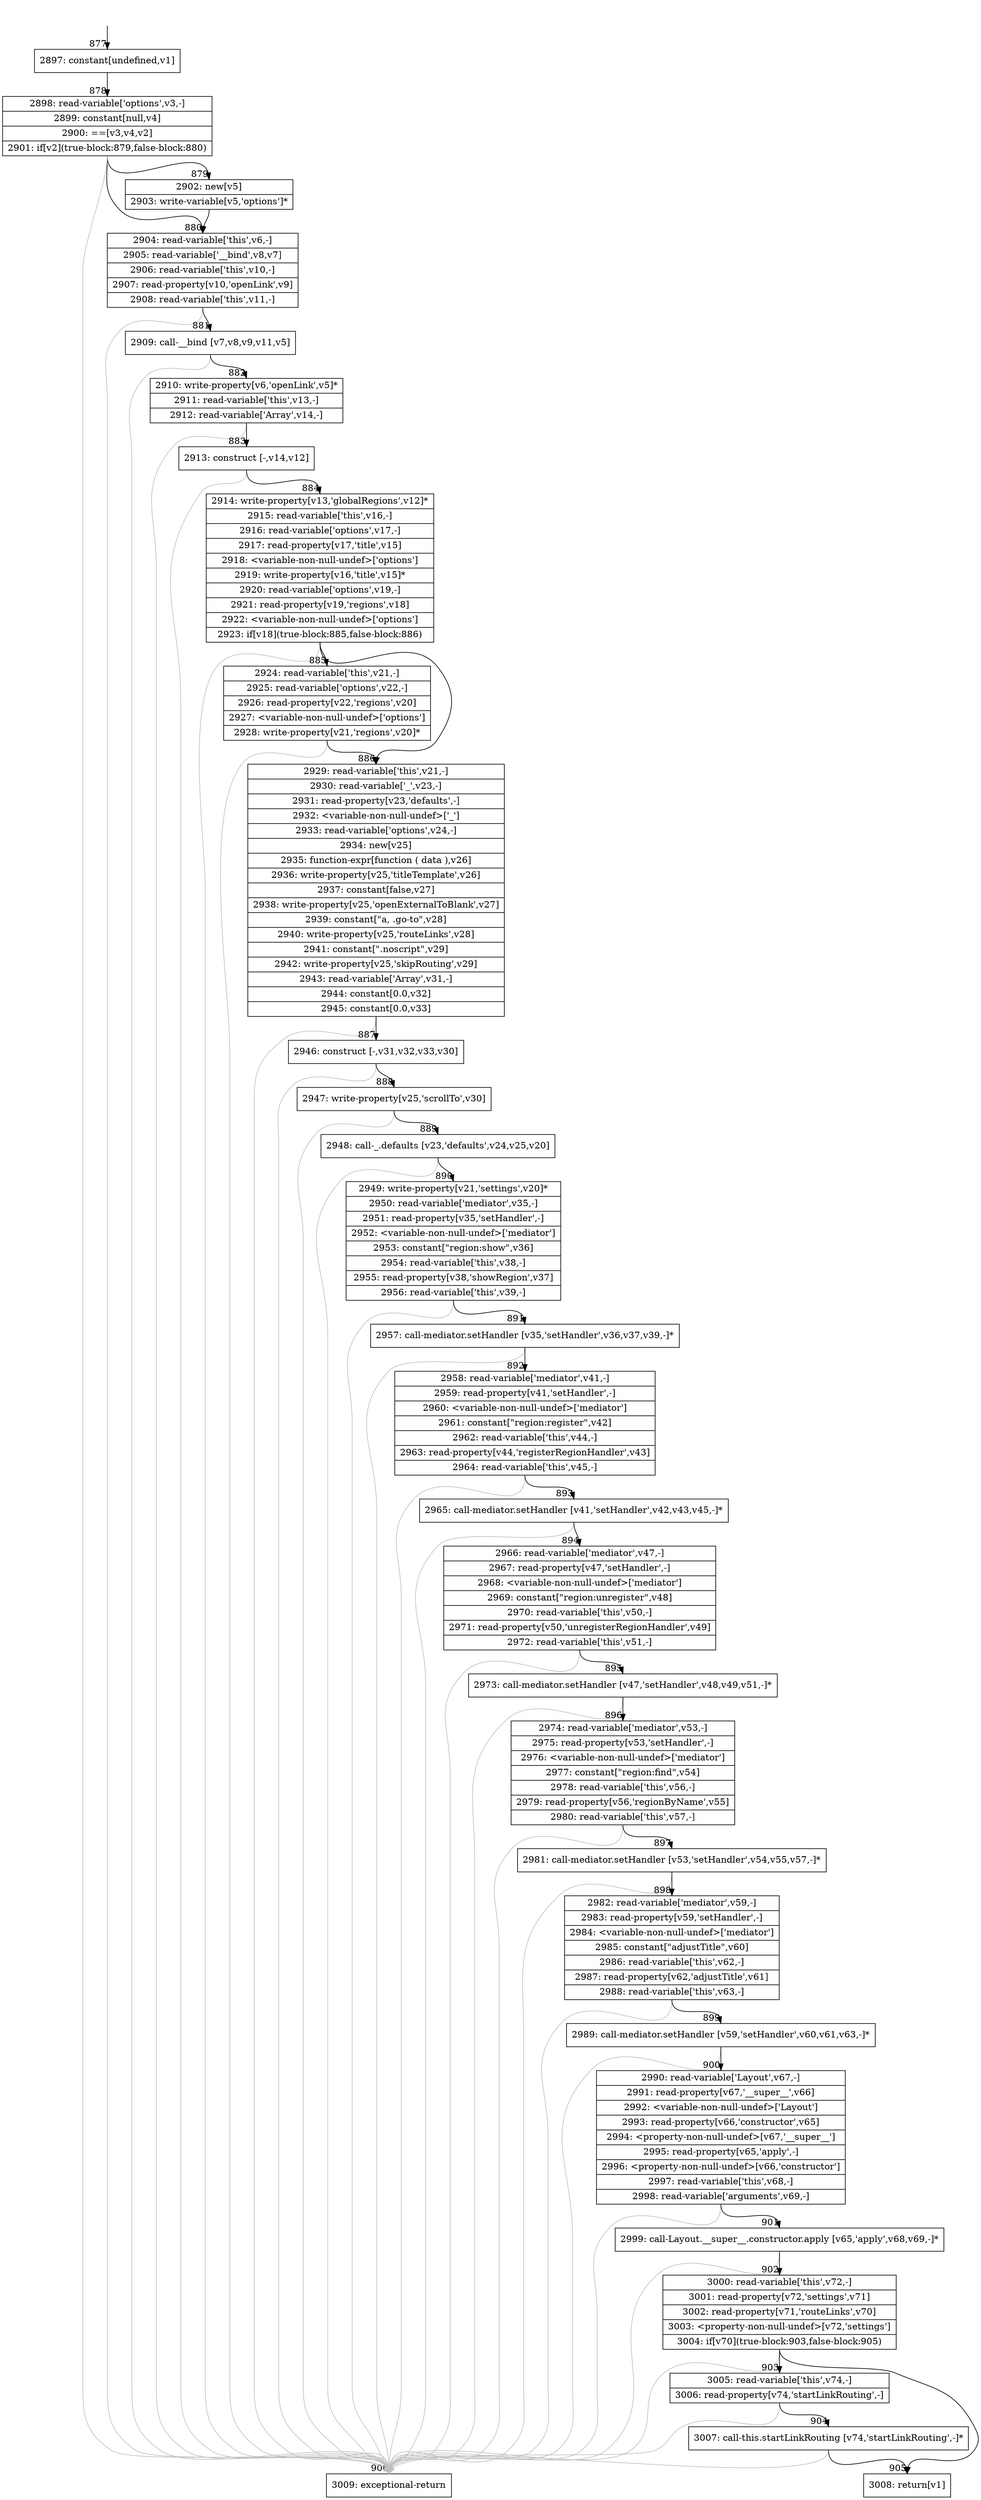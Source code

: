 digraph {
rankdir="TD"
BB_entry80[shape=none,label=""];
BB_entry80 -> BB877 [tailport=s, headport=n, headlabel="    877"]
BB877 [shape=record label="{2897: constant[undefined,v1]}" ] 
BB877 -> BB878 [tailport=s, headport=n, headlabel="      878"]
BB878 [shape=record label="{2898: read-variable['options',v3,-]|2899: constant[null,v4]|2900: ==[v3,v4,v2]|2901: if[v2](true-block:879,false-block:880)}" ] 
BB878 -> BB879 [tailport=s, headport=n, headlabel="      879"]
BB878 -> BB880 [tailport=s, headport=n, headlabel="      880"]
BB878 -> BB906 [tailport=s, headport=n, color=gray, headlabel="      906"]
BB879 [shape=record label="{2902: new[v5]|2903: write-variable[v5,'options']*}" ] 
BB879 -> BB880 [tailport=s, headport=n]
BB880 [shape=record label="{2904: read-variable['this',v6,-]|2905: read-variable['__bind',v8,v7]|2906: read-variable['this',v10,-]|2907: read-property[v10,'openLink',v9]|2908: read-variable['this',v11,-]}" ] 
BB880 -> BB881 [tailport=s, headport=n, headlabel="      881"]
BB880 -> BB906 [tailport=s, headport=n, color=gray]
BB881 [shape=record label="{2909: call-__bind [v7,v8,v9,v11,v5]}" ] 
BB881 -> BB882 [tailport=s, headport=n, headlabel="      882"]
BB881 -> BB906 [tailport=s, headport=n, color=gray]
BB882 [shape=record label="{2910: write-property[v6,'openLink',v5]*|2911: read-variable['this',v13,-]|2912: read-variable['Array',v14,-]}" ] 
BB882 -> BB883 [tailport=s, headport=n, headlabel="      883"]
BB882 -> BB906 [tailport=s, headport=n, color=gray]
BB883 [shape=record label="{2913: construct [-,v14,v12]}" ] 
BB883 -> BB884 [tailport=s, headport=n, headlabel="      884"]
BB883 -> BB906 [tailport=s, headport=n, color=gray]
BB884 [shape=record label="{2914: write-property[v13,'globalRegions',v12]*|2915: read-variable['this',v16,-]|2916: read-variable['options',v17,-]|2917: read-property[v17,'title',v15]|2918: \<variable-non-null-undef\>['options']|2919: write-property[v16,'title',v15]*|2920: read-variable['options',v19,-]|2921: read-property[v19,'regions',v18]|2922: \<variable-non-null-undef\>['options']|2923: if[v18](true-block:885,false-block:886)}" ] 
BB884 -> BB885 [tailport=s, headport=n, headlabel="      885"]
BB884 -> BB886 [tailport=s, headport=n, headlabel="      886"]
BB884 -> BB906 [tailport=s, headport=n, color=gray]
BB885 [shape=record label="{2924: read-variable['this',v21,-]|2925: read-variable['options',v22,-]|2926: read-property[v22,'regions',v20]|2927: \<variable-non-null-undef\>['options']|2928: write-property[v21,'regions',v20]*}" ] 
BB885 -> BB886 [tailport=s, headport=n]
BB885 -> BB906 [tailport=s, headport=n, color=gray]
BB886 [shape=record label="{2929: read-variable['this',v21,-]|2930: read-variable['_',v23,-]|2931: read-property[v23,'defaults',-]|2932: \<variable-non-null-undef\>['_']|2933: read-variable['options',v24,-]|2934: new[v25]|2935: function-expr[function ( data ),v26]|2936: write-property[v25,'titleTemplate',v26]|2937: constant[false,v27]|2938: write-property[v25,'openExternalToBlank',v27]|2939: constant[\"a, .go-to\",v28]|2940: write-property[v25,'routeLinks',v28]|2941: constant[\".noscript\",v29]|2942: write-property[v25,'skipRouting',v29]|2943: read-variable['Array',v31,-]|2944: constant[0.0,v32]|2945: constant[0.0,v33]}" ] 
BB886 -> BB887 [tailport=s, headport=n, headlabel="      887"]
BB886 -> BB906 [tailport=s, headport=n, color=gray]
BB887 [shape=record label="{2946: construct [-,v31,v32,v33,v30]}" ] 
BB887 -> BB888 [tailport=s, headport=n, headlabel="      888"]
BB887 -> BB906 [tailport=s, headport=n, color=gray]
BB888 [shape=record label="{2947: write-property[v25,'scrollTo',v30]}" ] 
BB888 -> BB889 [tailport=s, headport=n, headlabel="      889"]
BB888 -> BB906 [tailport=s, headport=n, color=gray]
BB889 [shape=record label="{2948: call-_.defaults [v23,'defaults',v24,v25,v20]}" ] 
BB889 -> BB890 [tailport=s, headport=n, headlabel="      890"]
BB889 -> BB906 [tailport=s, headport=n, color=gray]
BB890 [shape=record label="{2949: write-property[v21,'settings',v20]*|2950: read-variable['mediator',v35,-]|2951: read-property[v35,'setHandler',-]|2952: \<variable-non-null-undef\>['mediator']|2953: constant[\"region:show\",v36]|2954: read-variable['this',v38,-]|2955: read-property[v38,'showRegion',v37]|2956: read-variable['this',v39,-]}" ] 
BB890 -> BB891 [tailport=s, headport=n, headlabel="      891"]
BB890 -> BB906 [tailport=s, headport=n, color=gray]
BB891 [shape=record label="{2957: call-mediator.setHandler [v35,'setHandler',v36,v37,v39,-]*}" ] 
BB891 -> BB892 [tailport=s, headport=n, headlabel="      892"]
BB891 -> BB906 [tailport=s, headport=n, color=gray]
BB892 [shape=record label="{2958: read-variable['mediator',v41,-]|2959: read-property[v41,'setHandler',-]|2960: \<variable-non-null-undef\>['mediator']|2961: constant[\"region:register\",v42]|2962: read-variable['this',v44,-]|2963: read-property[v44,'registerRegionHandler',v43]|2964: read-variable['this',v45,-]}" ] 
BB892 -> BB893 [tailport=s, headport=n, headlabel="      893"]
BB892 -> BB906 [tailport=s, headport=n, color=gray]
BB893 [shape=record label="{2965: call-mediator.setHandler [v41,'setHandler',v42,v43,v45,-]*}" ] 
BB893 -> BB894 [tailport=s, headport=n, headlabel="      894"]
BB893 -> BB906 [tailport=s, headport=n, color=gray]
BB894 [shape=record label="{2966: read-variable['mediator',v47,-]|2967: read-property[v47,'setHandler',-]|2968: \<variable-non-null-undef\>['mediator']|2969: constant[\"region:unregister\",v48]|2970: read-variable['this',v50,-]|2971: read-property[v50,'unregisterRegionHandler',v49]|2972: read-variable['this',v51,-]}" ] 
BB894 -> BB895 [tailport=s, headport=n, headlabel="      895"]
BB894 -> BB906 [tailport=s, headport=n, color=gray]
BB895 [shape=record label="{2973: call-mediator.setHandler [v47,'setHandler',v48,v49,v51,-]*}" ] 
BB895 -> BB896 [tailport=s, headport=n, headlabel="      896"]
BB895 -> BB906 [tailport=s, headport=n, color=gray]
BB896 [shape=record label="{2974: read-variable['mediator',v53,-]|2975: read-property[v53,'setHandler',-]|2976: \<variable-non-null-undef\>['mediator']|2977: constant[\"region:find\",v54]|2978: read-variable['this',v56,-]|2979: read-property[v56,'regionByName',v55]|2980: read-variable['this',v57,-]}" ] 
BB896 -> BB897 [tailport=s, headport=n, headlabel="      897"]
BB896 -> BB906 [tailport=s, headport=n, color=gray]
BB897 [shape=record label="{2981: call-mediator.setHandler [v53,'setHandler',v54,v55,v57,-]*}" ] 
BB897 -> BB898 [tailport=s, headport=n, headlabel="      898"]
BB897 -> BB906 [tailport=s, headport=n, color=gray]
BB898 [shape=record label="{2982: read-variable['mediator',v59,-]|2983: read-property[v59,'setHandler',-]|2984: \<variable-non-null-undef\>['mediator']|2985: constant[\"adjustTitle\",v60]|2986: read-variable['this',v62,-]|2987: read-property[v62,'adjustTitle',v61]|2988: read-variable['this',v63,-]}" ] 
BB898 -> BB899 [tailport=s, headport=n, headlabel="      899"]
BB898 -> BB906 [tailport=s, headport=n, color=gray]
BB899 [shape=record label="{2989: call-mediator.setHandler [v59,'setHandler',v60,v61,v63,-]*}" ] 
BB899 -> BB900 [tailport=s, headport=n, headlabel="      900"]
BB899 -> BB906 [tailport=s, headport=n, color=gray]
BB900 [shape=record label="{2990: read-variable['Layout',v67,-]|2991: read-property[v67,'__super__',v66]|2992: \<variable-non-null-undef\>['Layout']|2993: read-property[v66,'constructor',v65]|2994: \<property-non-null-undef\>[v67,'__super__']|2995: read-property[v65,'apply',-]|2996: \<property-non-null-undef\>[v66,'constructor']|2997: read-variable['this',v68,-]|2998: read-variable['arguments',v69,-]}" ] 
BB900 -> BB901 [tailport=s, headport=n, headlabel="      901"]
BB900 -> BB906 [tailport=s, headport=n, color=gray]
BB901 [shape=record label="{2999: call-Layout.__super__.constructor.apply [v65,'apply',v68,v69,-]*}" ] 
BB901 -> BB902 [tailport=s, headport=n, headlabel="      902"]
BB901 -> BB906 [tailport=s, headport=n, color=gray]
BB902 [shape=record label="{3000: read-variable['this',v72,-]|3001: read-property[v72,'settings',v71]|3002: read-property[v71,'routeLinks',v70]|3003: \<property-non-null-undef\>[v72,'settings']|3004: if[v70](true-block:903,false-block:905)}" ] 
BB902 -> BB903 [tailport=s, headport=n, headlabel="      903"]
BB902 -> BB905 [tailport=s, headport=n, headlabel="      905"]
BB902 -> BB906 [tailport=s, headport=n, color=gray]
BB903 [shape=record label="{3005: read-variable['this',v74,-]|3006: read-property[v74,'startLinkRouting',-]}" ] 
BB903 -> BB904 [tailport=s, headport=n, headlabel="      904"]
BB903 -> BB906 [tailport=s, headport=n, color=gray]
BB904 [shape=record label="{3007: call-this.startLinkRouting [v74,'startLinkRouting',-]*}" ] 
BB904 -> BB905 [tailport=s, headport=n]
BB904 -> BB906 [tailport=s, headport=n, color=gray]
BB905 [shape=record label="{3008: return[v1]}" ] 
BB906 [shape=record label="{3009: exceptional-return}" ] 
//#$~ 857
}
